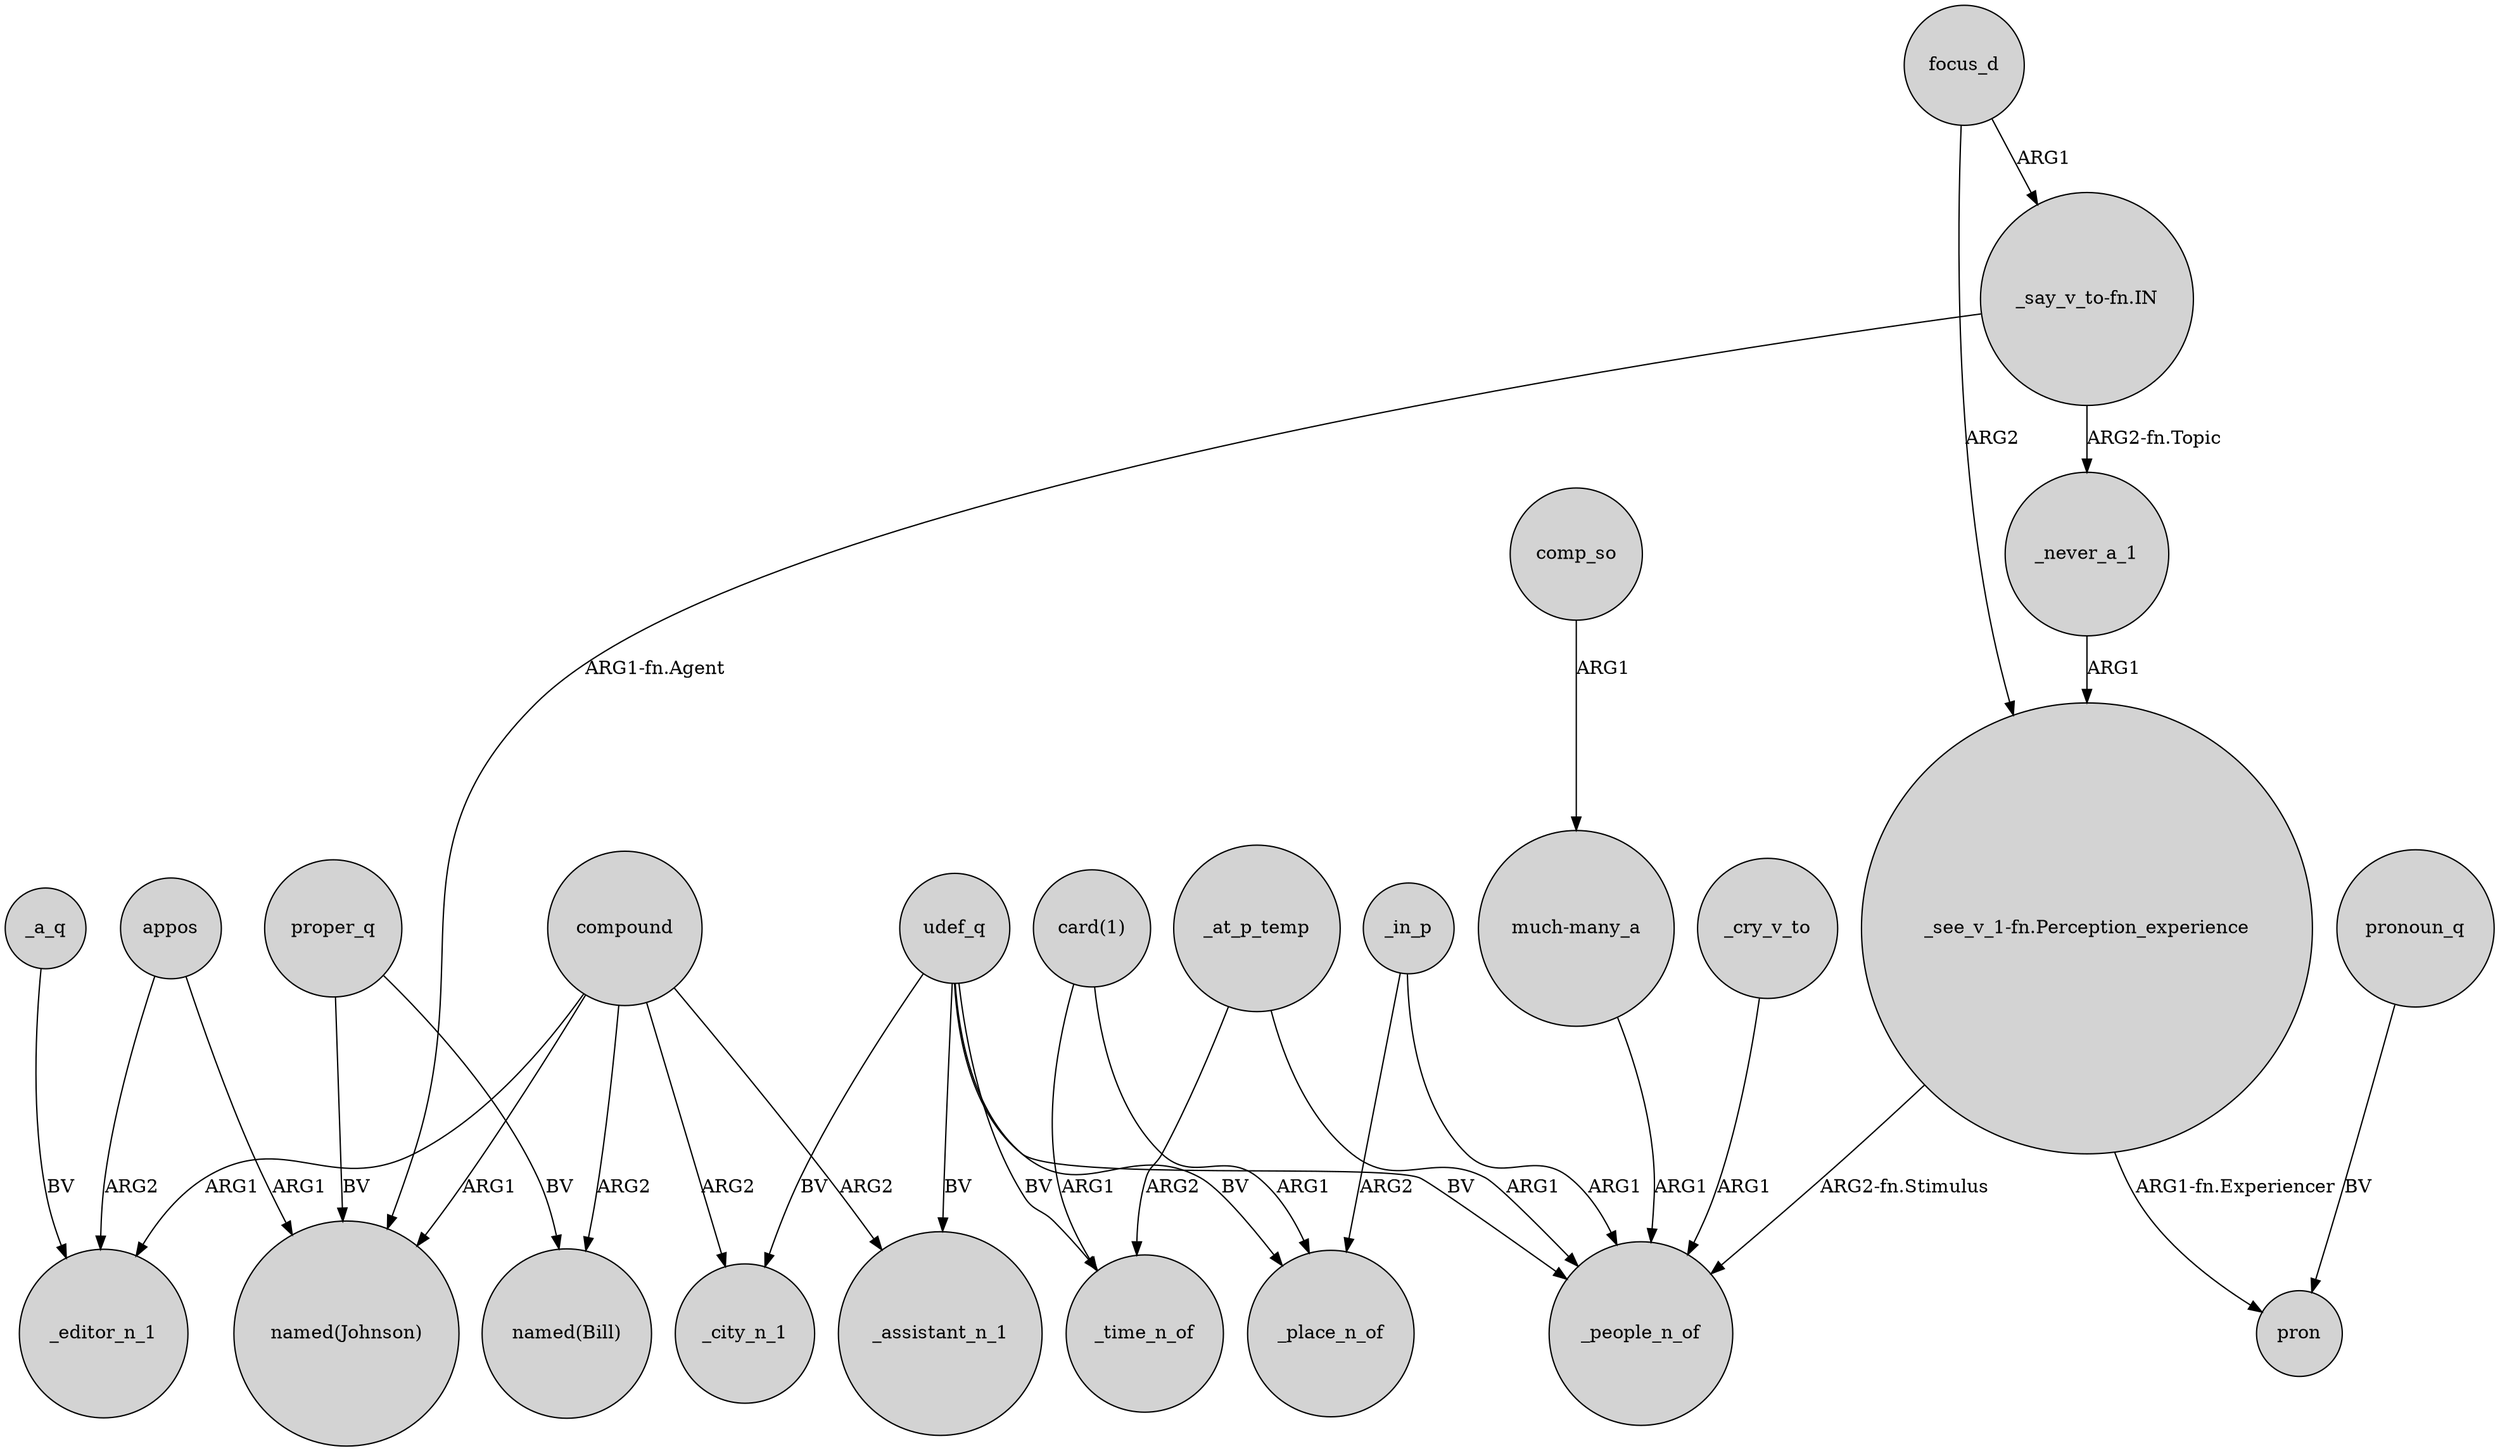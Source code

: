 digraph {
	node [shape=circle style=filled]
	appos -> _editor_n_1 [label=ARG2]
	"_see_v_1-fn.Perception_experience" -> pron [label="ARG1-fn.Experiencer"]
	_never_a_1 -> "_see_v_1-fn.Perception_experience" [label=ARG1]
	"_see_v_1-fn.Perception_experience" -> _people_n_of [label="ARG2-fn.Stimulus"]
	compound -> "named(Johnson)" [label=ARG1]
	focus_d -> "_see_v_1-fn.Perception_experience" [label=ARG2]
	proper_q -> "named(Bill)" [label=BV]
	_at_p_temp -> _time_n_of [label=ARG2]
	"card(1)" -> _time_n_of [label=ARG1]
	_a_q -> _editor_n_1 [label=BV]
	"much-many_a" -> _people_n_of [label=ARG1]
	compound -> _city_n_1 [label=ARG2]
	_in_p -> _place_n_of [label=ARG2]
	compound -> _editor_n_1 [label=ARG1]
	udef_q -> _assistant_n_1 [label=BV]
	udef_q -> _city_n_1 [label=BV]
	"_say_v_to-fn.IN" -> "named(Johnson)" [label="ARG1-fn.Agent"]
	"card(1)" -> _place_n_of [label=ARG1]
	udef_q -> _people_n_of [label=BV]
	pronoun_q -> pron [label=BV]
	_at_p_temp -> _people_n_of [label=ARG1]
	proper_q -> "named(Johnson)" [label=BV]
	udef_q -> _time_n_of [label=BV]
	_in_p -> _people_n_of [label=ARG1]
	compound -> "named(Bill)" [label=ARG2]
	"_say_v_to-fn.IN" -> _never_a_1 [label="ARG2-fn.Topic"]
	udef_q -> _place_n_of [label=BV]
	comp_so -> "much-many_a" [label=ARG1]
	_cry_v_to -> _people_n_of [label=ARG1]
	compound -> _assistant_n_1 [label=ARG2]
	appos -> "named(Johnson)" [label=ARG1]
	focus_d -> "_say_v_to-fn.IN" [label=ARG1]
}
